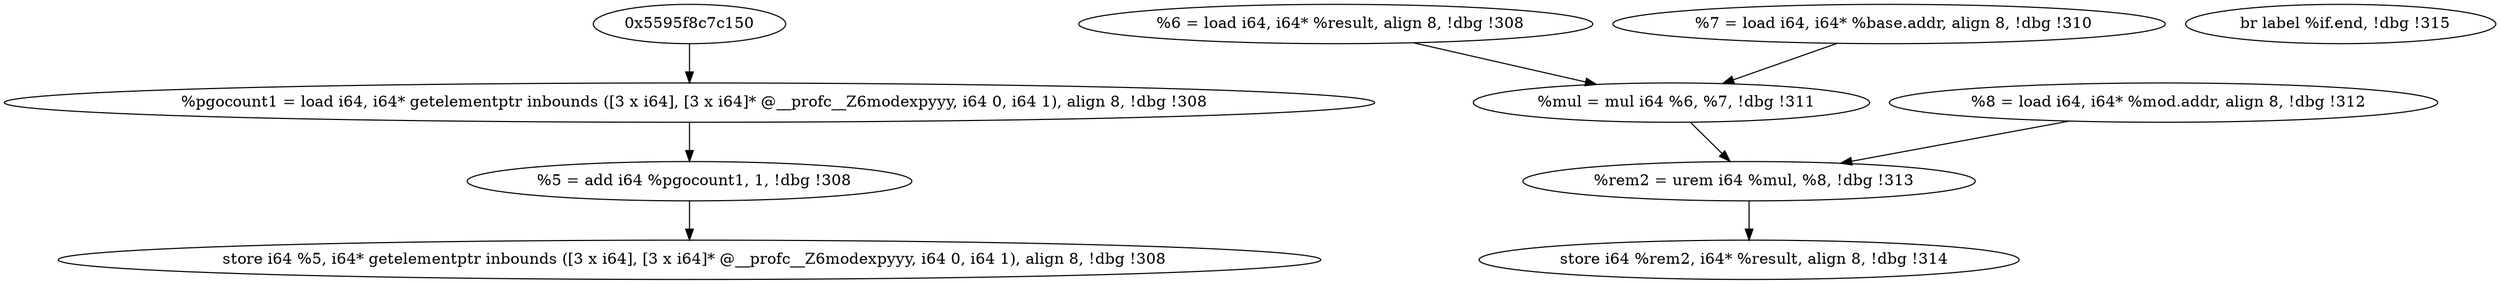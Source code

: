 digraph DDG {
  "0x5595f8c7c1f0" [label="  %pgocount1 = load i64, i64* getelementptr inbounds ([3 x i64], [3 x i64]* @__profc__Z6modexpyyy, i64 0, i64 1), align 8, !dbg !308"];
  "0x5595f8c7c2b0" [label="  %5 = add i64 %pgocount1, 1, !dbg !308"];
  "0x5595f8c7c340" [label="  store i64 %5, i64* getelementptr inbounds ([3 x i64], [3 x i64]* @__profc__Z6modexpyyy, i64 0, i64 1), align 8, !dbg !308"];
  "0x5595f8c7c3b0" [label="  %6 = load i64, i64* %result, align 8, !dbg !308"];
  "0x5595f8c7c420" [label="  %7 = load i64, i64* %base.addr, align 8, !dbg !310"];
  "0x5595f8c7c4e0" [label="  %mul = mul i64 %6, %7, !dbg !311"];
  "0x5595f8c7c580" [label="  %8 = load i64, i64* %mod.addr, align 8, !dbg !312"];
  "0x5595f8c7c640" [label="  %rem2 = urem i64 %mul, %8, !dbg !313"];
  "0x5595f8c7c700" [label="  store i64 %rem2, i64* %result, align 8, !dbg !314"];
  "0x5595f8c7c7a0" [label="  br label %if.end, !dbg !315"];
  "0x5595f8c7c150" -> "0x5595f8c7c1f0";
  "0x5595f8c7c1f0" -> "0x5595f8c7c2b0";
  "0x5595f8c7c2b0" -> "0x5595f8c7c340";
  "0x5595f8c7c3b0" -> "0x5595f8c7c4e0";
  "0x5595f8c7c420" -> "0x5595f8c7c4e0";
  "0x5595f8c7c4e0" -> "0x5595f8c7c640";
  "0x5595f8c7c580" -> "0x5595f8c7c640";
  "0x5595f8c7c640" -> "0x5595f8c7c700";
}
